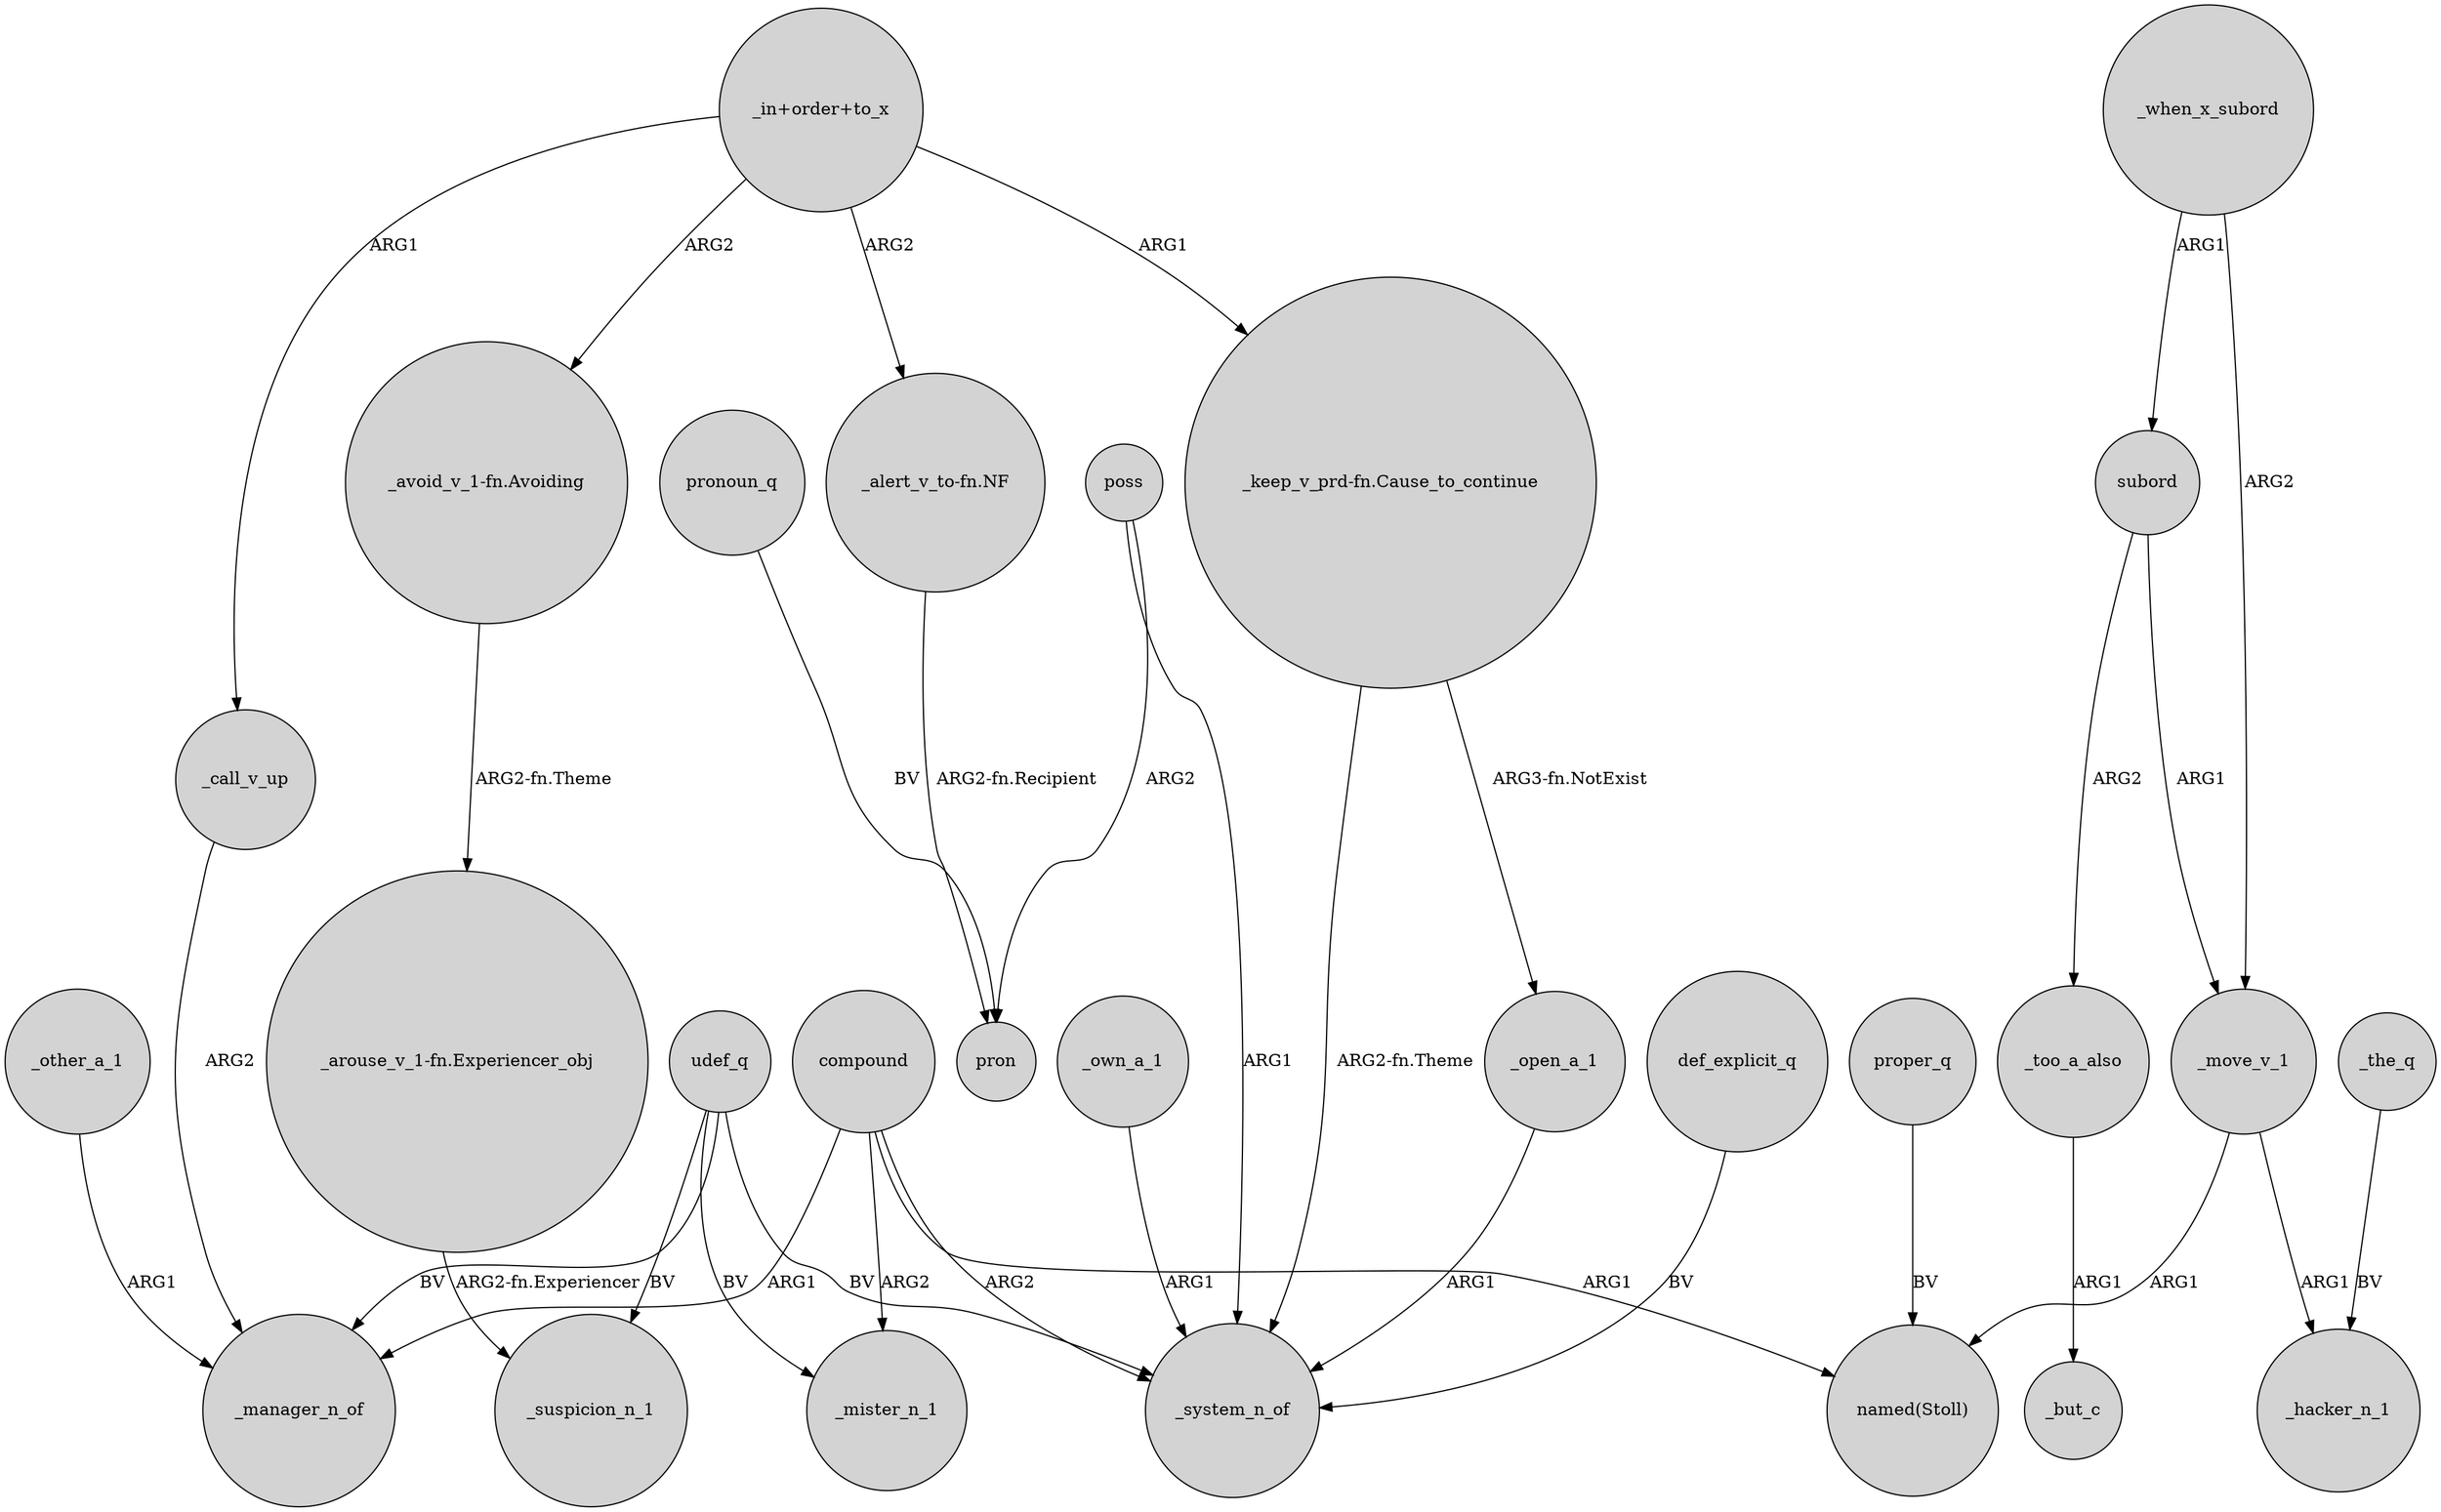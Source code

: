 digraph {
	node [shape=circle style=filled]
	compound -> _manager_n_of [label=ARG1]
	_too_a_also -> _but_c [label=ARG1]
	subord -> _move_v_1 [label=ARG1]
	poss -> pron [label=ARG2]
	"_arouse_v_1-fn.Experiencer_obj" -> _suspicion_n_1 [label="ARG2-fn.Experiencer"]
	"_avoid_v_1-fn.Avoiding" -> "_arouse_v_1-fn.Experiencer_obj" [label="ARG2-fn.Theme"]
	_other_a_1 -> _manager_n_of [label=ARG1]
	compound -> _system_n_of [label=ARG2]
	compound -> _mister_n_1 [label=ARG2]
	udef_q -> _mister_n_1 [label=BV]
	poss -> _system_n_of [label=ARG1]
	def_explicit_q -> _system_n_of [label=BV]
	udef_q -> _system_n_of [label=BV]
	_open_a_1 -> _system_n_of [label=ARG1]
	_move_v_1 -> _hacker_n_1 [label=ARG1]
	pronoun_q -> pron [label=BV]
	"_in+order+to_x" -> _call_v_up [label=ARG1]
	"_in+order+to_x" -> "_alert_v_to-fn.NF" [label=ARG2]
	"_keep_v_prd-fn.Cause_to_continue" -> _system_n_of [label="ARG2-fn.Theme"]
	"_in+order+to_x" -> "_keep_v_prd-fn.Cause_to_continue" [label=ARG1]
	"_keep_v_prd-fn.Cause_to_continue" -> _open_a_1 [label="ARG3-fn.NotExist"]
	_the_q -> _hacker_n_1 [label=BV]
	_own_a_1 -> _system_n_of [label=ARG1]
	proper_q -> "named(Stoll)" [label=BV]
	_move_v_1 -> "named(Stoll)" [label=ARG1]
	udef_q -> _manager_n_of [label=BV]
	_when_x_subord -> _move_v_1 [label=ARG2]
	_call_v_up -> _manager_n_of [label=ARG2]
	udef_q -> _suspicion_n_1 [label=BV]
	_when_x_subord -> subord [label=ARG1]
	"_alert_v_to-fn.NF" -> pron [label="ARG2-fn.Recipient"]
	subord -> _too_a_also [label=ARG2]
	"_in+order+to_x" -> "_avoid_v_1-fn.Avoiding" [label=ARG2]
	compound -> "named(Stoll)" [label=ARG1]
}
